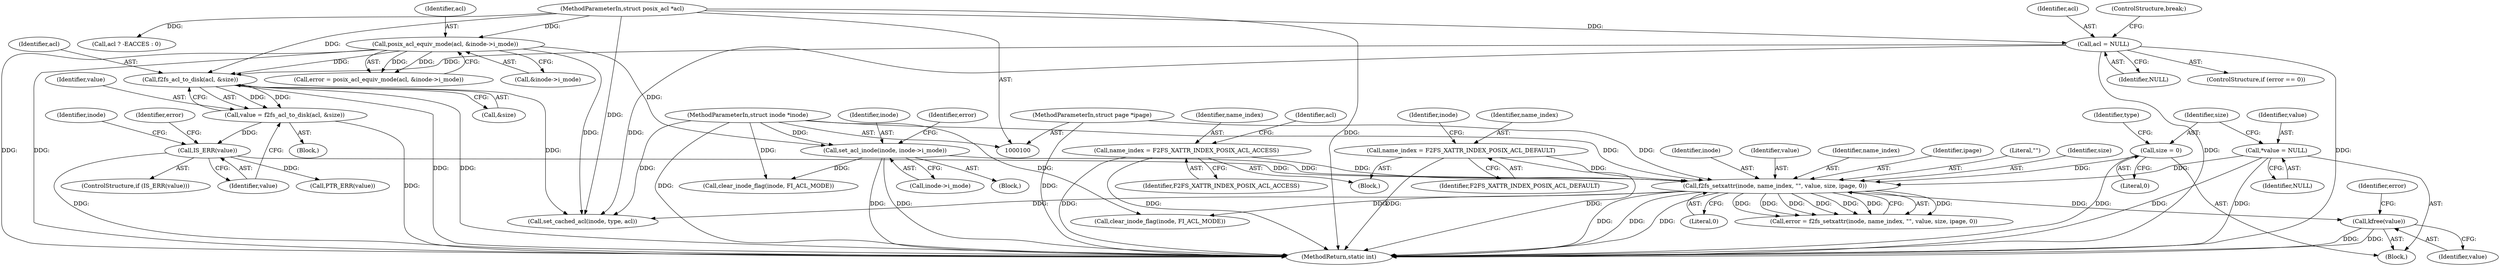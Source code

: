 digraph "0_linux_073931017b49d9458aa351605b43a7e34598caef_4@pointer" {
"1000205" [label="(Call,kfree(value))"];
"1000197" [label="(Call,f2fs_setxattr(inode, name_index, \"\", value, size, ipage, 0))"];
"1000140" [label="(Call,set_acl_inode(inode, inode->i_mode))"];
"1000101" [label="(MethodParameterIn,struct inode *inode)"];
"1000128" [label="(Call,posix_acl_equiv_mode(acl, &inode->i_mode))"];
"1000103" [label="(MethodParameterIn,struct posix_acl *acl)"];
"1000154" [label="(Call,name_index = F2FS_XATTR_INDEX_POSIX_ACL_DEFAULT)"];
"1000120" [label="(Call,name_index = F2FS_XATTR_INDEX_POSIX_ACL_ACCESS)"];
"1000184" [label="(Call,IS_ERR(value))"];
"1000177" [label="(Call,value = f2fs_acl_to_disk(acl, &size))"];
"1000179" [label="(Call,f2fs_acl_to_disk(acl, &size))"];
"1000149" [label="(Call,acl = NULL)"];
"1000108" [label="(Call,*value = NULL)"];
"1000112" [label="(Call,size = 0)"];
"1000104" [label="(MethodParameterIn,struct page *ipage)"];
"1000185" [label="(Identifier,value)"];
"1000219" [label="(MethodReturn,static int)"];
"1000198" [label="(Identifier,inode)"];
"1000104" [label="(MethodParameterIn,struct page *ipage)"];
"1000150" [label="(Identifier,acl)"];
"1000197" [label="(Call,f2fs_setxattr(inode, name_index, \"\", value, size, ipage, 0))"];
"1000128" [label="(Call,posix_acl_equiv_mode(acl, &inode->i_mode))"];
"1000129" [label="(Identifier,acl)"];
"1000103" [label="(MethodParameterIn,struct posix_acl *acl)"];
"1000156" [label="(Identifier,F2FS_XATTR_INDEX_POSIX_ACL_DEFAULT)"];
"1000187" [label="(Call,clear_inode_flag(inode, FI_ACL_MODE))"];
"1000161" [label="(Identifier,inode)"];
"1000142" [label="(Call,inode->i_mode)"];
"1000201" [label="(Identifier,value)"];
"1000155" [label="(Identifier,name_index)"];
"1000122" [label="(Identifier,F2FS_XATTR_INDEX_POSIX_ACL_ACCESS)"];
"1000130" [label="(Call,&inode->i_mode)"];
"1000199" [label="(Identifier,name_index)"];
"1000108" [label="(Call,*value = NULL)"];
"1000177" [label="(Call,value = f2fs_acl_to_disk(acl, &size))"];
"1000204" [label="(Literal,0)"];
"1000179" [label="(Call,f2fs_acl_to_disk(acl, &size))"];
"1000176" [label="(Block,)"];
"1000214" [label="(Call,clear_inode_flag(inode, FI_ACL_MODE))"];
"1000203" [label="(Identifier,ipage)"];
"1000209" [label="(Identifier,error)"];
"1000109" [label="(Identifier,value)"];
"1000125" [label="(Block,)"];
"1000140" [label="(Call,set_acl_inode(inode, inode->i_mode))"];
"1000188" [label="(Identifier,inode)"];
"1000200" [label="(Literal,\"\")"];
"1000154" [label="(Call,name_index = F2FS_XATTR_INDEX_POSIX_ACL_DEFAULT)"];
"1000181" [label="(Call,&size)"];
"1000205" [label="(Call,kfree(value))"];
"1000196" [label="(Identifier,error)"];
"1000206" [label="(Identifier,value)"];
"1000210" [label="(Call,set_cached_acl(inode, type, acl))"];
"1000149" [label="(Call,acl = NULL)"];
"1000121" [label="(Identifier,name_index)"];
"1000110" [label="(Identifier,NULL)"];
"1000117" [label="(Identifier,type)"];
"1000164" [label="(Call,acl ? -EACCES : 0)"];
"1000184" [label="(Call,IS_ERR(value))"];
"1000178" [label="(Identifier,value)"];
"1000195" [label="(Call,error = f2fs_setxattr(inode, name_index, \"\", value, size, ipage, 0))"];
"1000113" [label="(Identifier,size)"];
"1000141" [label="(Identifier,inode)"];
"1000112" [label="(Call,size = 0)"];
"1000114" [label="(Literal,0)"];
"1000147" [label="(Identifier,error)"];
"1000151" [label="(Identifier,NULL)"];
"1000126" [label="(Call,error = posix_acl_equiv_mode(acl, &inode->i_mode))"];
"1000180" [label="(Identifier,acl)"];
"1000183" [label="(ControlStructure,if (IS_ERR(value)))"];
"1000145" [label="(ControlStructure,if (error == 0))"];
"1000105" [label="(Block,)"];
"1000101" [label="(MethodParameterIn,struct inode *inode)"];
"1000193" [label="(Call,PTR_ERR(value))"];
"1000152" [label="(ControlStructure,break;)"];
"1000120" [label="(Call,name_index = F2FS_XATTR_INDEX_POSIX_ACL_ACCESS)"];
"1000118" [label="(Block,)"];
"1000124" [label="(Identifier,acl)"];
"1000202" [label="(Identifier,size)"];
"1000205" -> "1000105"  [label="AST: "];
"1000205" -> "1000206"  [label="CFG: "];
"1000206" -> "1000205"  [label="AST: "];
"1000209" -> "1000205"  [label="CFG: "];
"1000205" -> "1000219"  [label="DDG: "];
"1000205" -> "1000219"  [label="DDG: "];
"1000197" -> "1000205"  [label="DDG: "];
"1000197" -> "1000195"  [label="AST: "];
"1000197" -> "1000204"  [label="CFG: "];
"1000198" -> "1000197"  [label="AST: "];
"1000199" -> "1000197"  [label="AST: "];
"1000200" -> "1000197"  [label="AST: "];
"1000201" -> "1000197"  [label="AST: "];
"1000202" -> "1000197"  [label="AST: "];
"1000203" -> "1000197"  [label="AST: "];
"1000204" -> "1000197"  [label="AST: "];
"1000195" -> "1000197"  [label="CFG: "];
"1000197" -> "1000219"  [label="DDG: "];
"1000197" -> "1000219"  [label="DDG: "];
"1000197" -> "1000219"  [label="DDG: "];
"1000197" -> "1000195"  [label="DDG: "];
"1000197" -> "1000195"  [label="DDG: "];
"1000197" -> "1000195"  [label="DDG: "];
"1000197" -> "1000195"  [label="DDG: "];
"1000197" -> "1000195"  [label="DDG: "];
"1000197" -> "1000195"  [label="DDG: "];
"1000197" -> "1000195"  [label="DDG: "];
"1000140" -> "1000197"  [label="DDG: "];
"1000101" -> "1000197"  [label="DDG: "];
"1000154" -> "1000197"  [label="DDG: "];
"1000120" -> "1000197"  [label="DDG: "];
"1000184" -> "1000197"  [label="DDG: "];
"1000108" -> "1000197"  [label="DDG: "];
"1000112" -> "1000197"  [label="DDG: "];
"1000104" -> "1000197"  [label="DDG: "];
"1000197" -> "1000210"  [label="DDG: "];
"1000197" -> "1000214"  [label="DDG: "];
"1000140" -> "1000125"  [label="AST: "];
"1000140" -> "1000142"  [label="CFG: "];
"1000141" -> "1000140"  [label="AST: "];
"1000142" -> "1000140"  [label="AST: "];
"1000147" -> "1000140"  [label="CFG: "];
"1000140" -> "1000219"  [label="DDG: "];
"1000140" -> "1000219"  [label="DDG: "];
"1000101" -> "1000140"  [label="DDG: "];
"1000128" -> "1000140"  [label="DDG: "];
"1000140" -> "1000187"  [label="DDG: "];
"1000101" -> "1000100"  [label="AST: "];
"1000101" -> "1000219"  [label="DDG: "];
"1000101" -> "1000187"  [label="DDG: "];
"1000101" -> "1000210"  [label="DDG: "];
"1000101" -> "1000214"  [label="DDG: "];
"1000128" -> "1000126"  [label="AST: "];
"1000128" -> "1000130"  [label="CFG: "];
"1000129" -> "1000128"  [label="AST: "];
"1000130" -> "1000128"  [label="AST: "];
"1000126" -> "1000128"  [label="CFG: "];
"1000128" -> "1000219"  [label="DDG: "];
"1000128" -> "1000219"  [label="DDG: "];
"1000128" -> "1000126"  [label="DDG: "];
"1000128" -> "1000126"  [label="DDG: "];
"1000103" -> "1000128"  [label="DDG: "];
"1000128" -> "1000179"  [label="DDG: "];
"1000128" -> "1000210"  [label="DDG: "];
"1000103" -> "1000100"  [label="AST: "];
"1000103" -> "1000219"  [label="DDG: "];
"1000103" -> "1000149"  [label="DDG: "];
"1000103" -> "1000164"  [label="DDG: "];
"1000103" -> "1000179"  [label="DDG: "];
"1000103" -> "1000210"  [label="DDG: "];
"1000154" -> "1000118"  [label="AST: "];
"1000154" -> "1000156"  [label="CFG: "];
"1000155" -> "1000154"  [label="AST: "];
"1000156" -> "1000154"  [label="AST: "];
"1000161" -> "1000154"  [label="CFG: "];
"1000154" -> "1000219"  [label="DDG: "];
"1000154" -> "1000219"  [label="DDG: "];
"1000120" -> "1000118"  [label="AST: "];
"1000120" -> "1000122"  [label="CFG: "];
"1000121" -> "1000120"  [label="AST: "];
"1000122" -> "1000120"  [label="AST: "];
"1000124" -> "1000120"  [label="CFG: "];
"1000120" -> "1000219"  [label="DDG: "];
"1000120" -> "1000219"  [label="DDG: "];
"1000184" -> "1000183"  [label="AST: "];
"1000184" -> "1000185"  [label="CFG: "];
"1000185" -> "1000184"  [label="AST: "];
"1000188" -> "1000184"  [label="CFG: "];
"1000196" -> "1000184"  [label="CFG: "];
"1000184" -> "1000219"  [label="DDG: "];
"1000177" -> "1000184"  [label="DDG: "];
"1000184" -> "1000193"  [label="DDG: "];
"1000177" -> "1000176"  [label="AST: "];
"1000177" -> "1000179"  [label="CFG: "];
"1000178" -> "1000177"  [label="AST: "];
"1000179" -> "1000177"  [label="AST: "];
"1000185" -> "1000177"  [label="CFG: "];
"1000177" -> "1000219"  [label="DDG: "];
"1000179" -> "1000177"  [label="DDG: "];
"1000179" -> "1000177"  [label="DDG: "];
"1000179" -> "1000181"  [label="CFG: "];
"1000180" -> "1000179"  [label="AST: "];
"1000181" -> "1000179"  [label="AST: "];
"1000179" -> "1000219"  [label="DDG: "];
"1000179" -> "1000219"  [label="DDG: "];
"1000149" -> "1000179"  [label="DDG: "];
"1000179" -> "1000210"  [label="DDG: "];
"1000149" -> "1000145"  [label="AST: "];
"1000149" -> "1000151"  [label="CFG: "];
"1000150" -> "1000149"  [label="AST: "];
"1000151" -> "1000149"  [label="AST: "];
"1000152" -> "1000149"  [label="CFG: "];
"1000149" -> "1000219"  [label="DDG: "];
"1000149" -> "1000219"  [label="DDG: "];
"1000149" -> "1000210"  [label="DDG: "];
"1000108" -> "1000105"  [label="AST: "];
"1000108" -> "1000110"  [label="CFG: "];
"1000109" -> "1000108"  [label="AST: "];
"1000110" -> "1000108"  [label="AST: "];
"1000113" -> "1000108"  [label="CFG: "];
"1000108" -> "1000219"  [label="DDG: "];
"1000108" -> "1000219"  [label="DDG: "];
"1000112" -> "1000105"  [label="AST: "];
"1000112" -> "1000114"  [label="CFG: "];
"1000113" -> "1000112"  [label="AST: "];
"1000114" -> "1000112"  [label="AST: "];
"1000117" -> "1000112"  [label="CFG: "];
"1000112" -> "1000219"  [label="DDG: "];
"1000104" -> "1000100"  [label="AST: "];
"1000104" -> "1000219"  [label="DDG: "];
}
